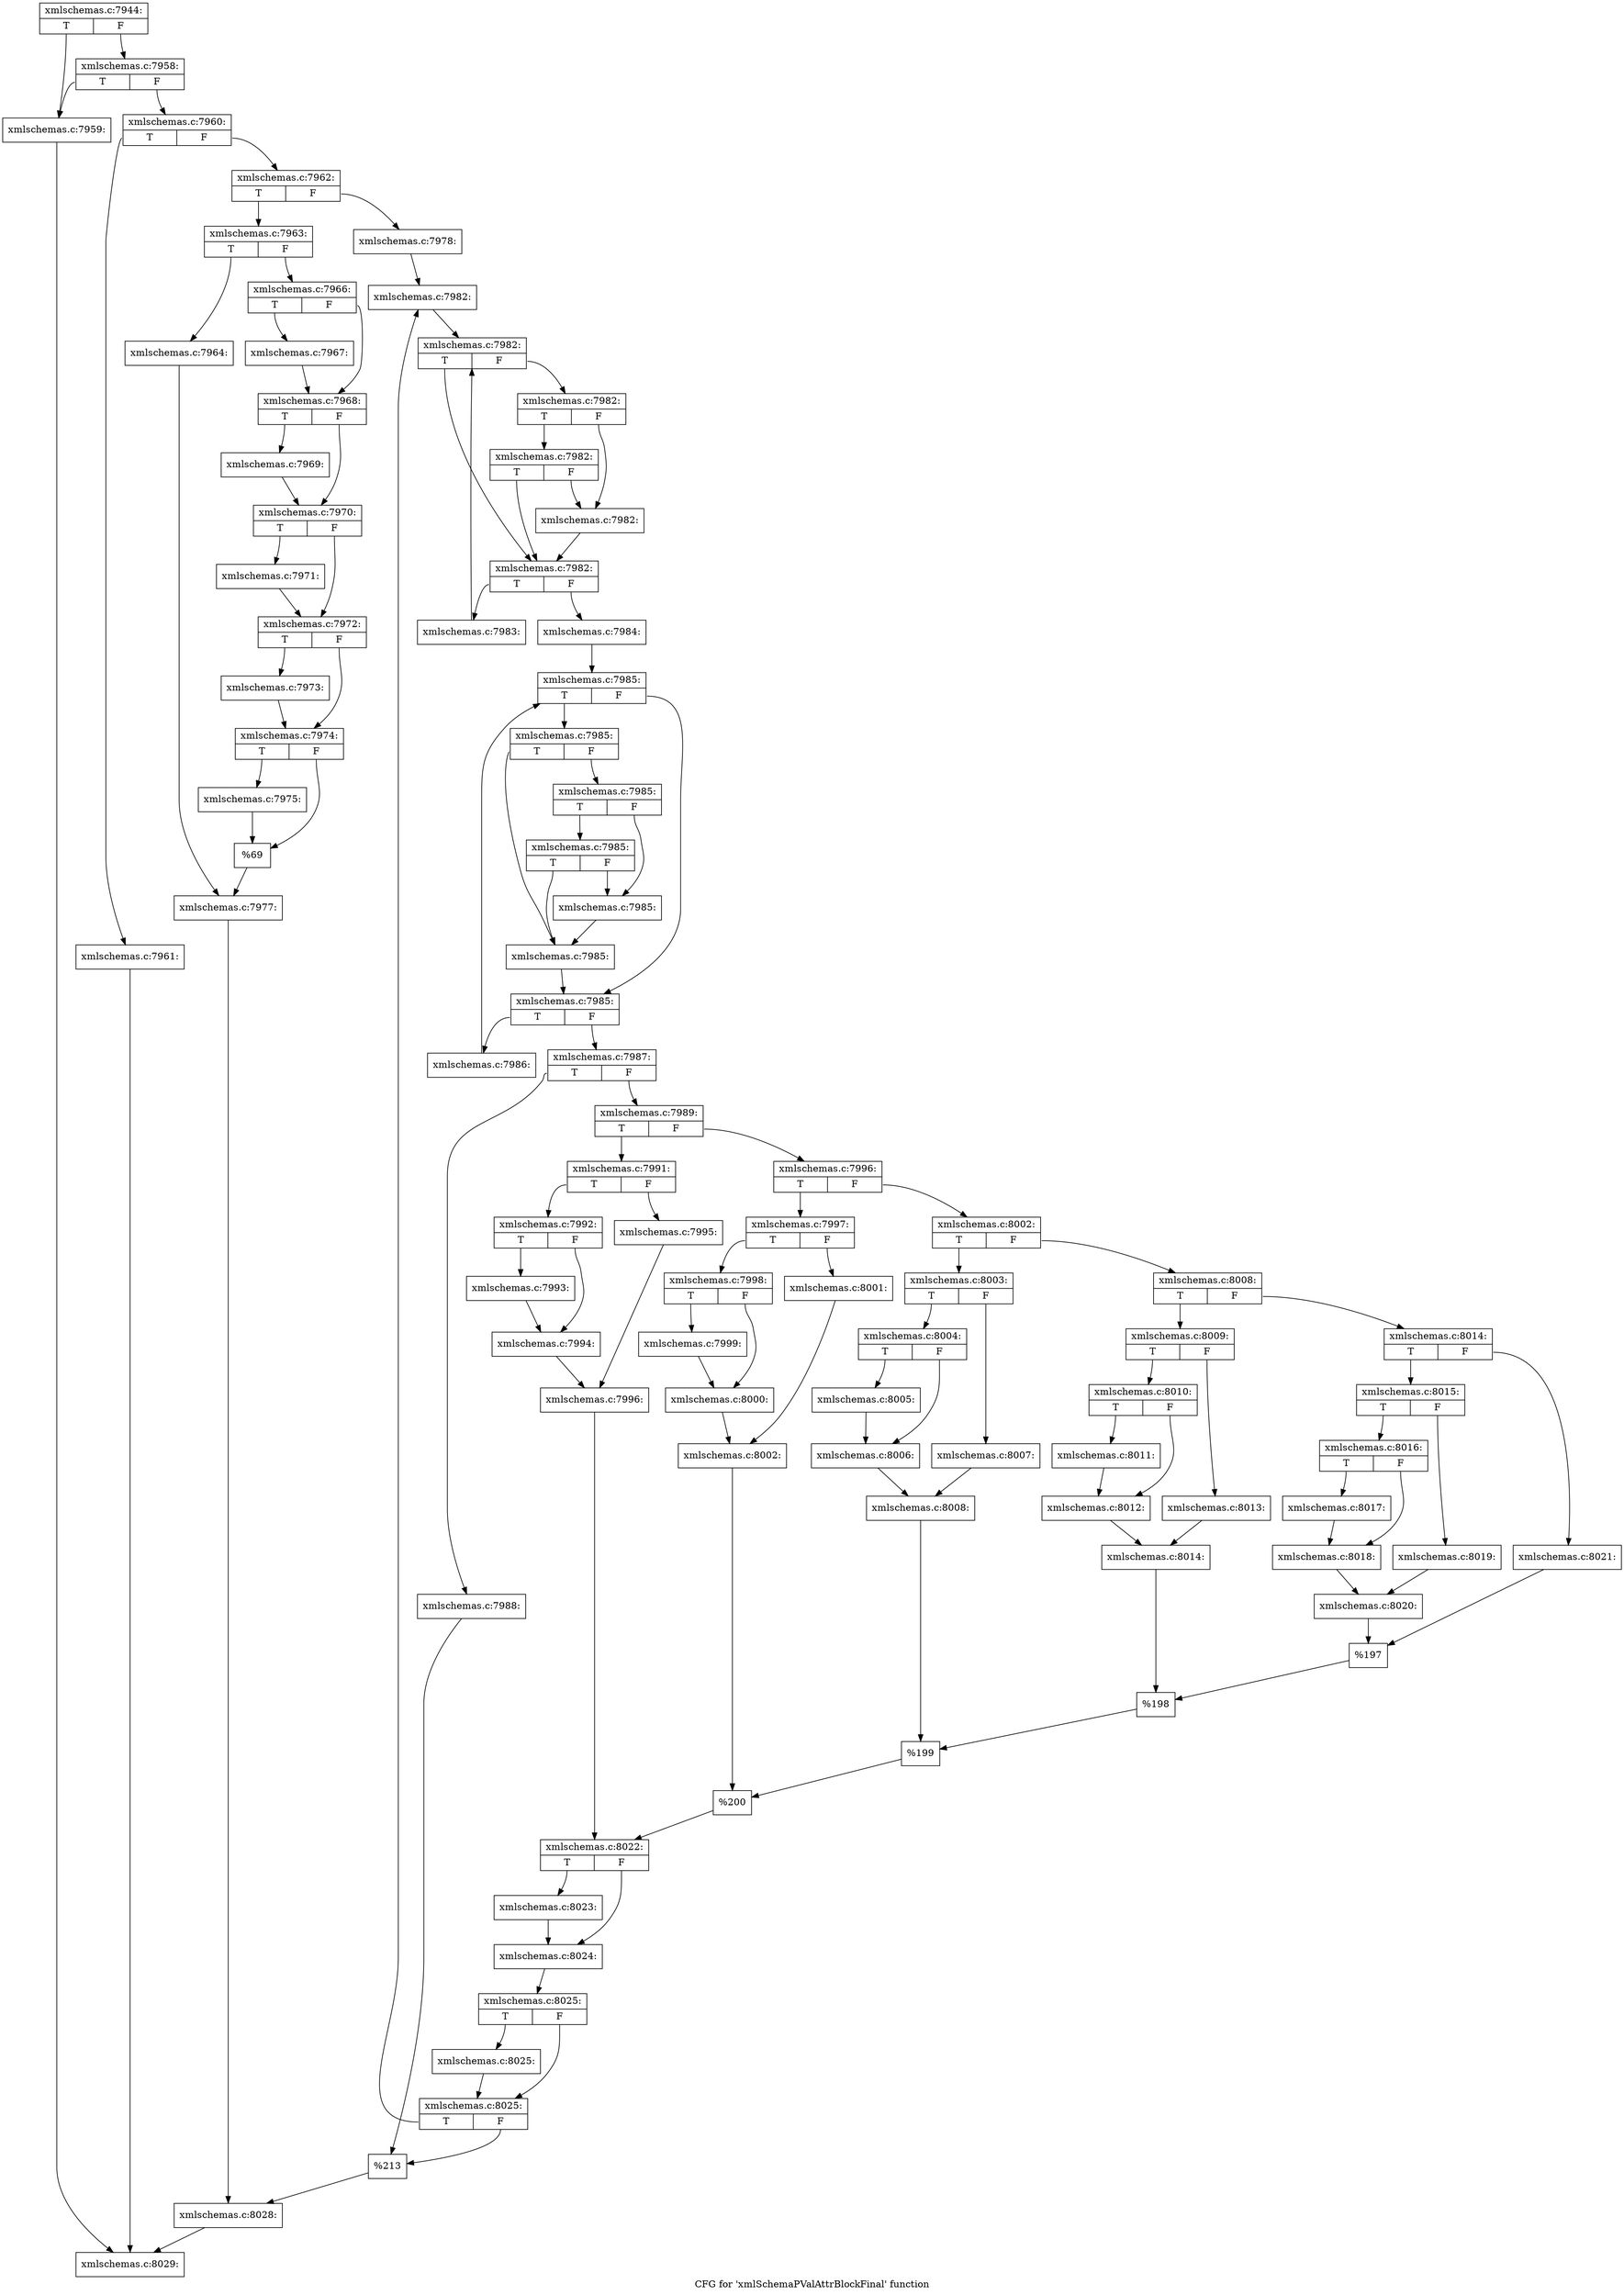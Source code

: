 digraph "CFG for 'xmlSchemaPValAttrBlockFinal' function" {
	label="CFG for 'xmlSchemaPValAttrBlockFinal' function";

	Node0x55d025f4c1f0 [shape=record,label="{xmlschemas.c:7944:|{<s0>T|<s1>F}}"];
	Node0x55d025f4c1f0:s0 -> Node0x55d025f59bd0;
	Node0x55d025f4c1f0:s1 -> Node0x55d025f59c70;
	Node0x55d025f59c70 [shape=record,label="{xmlschemas.c:7958:|{<s0>T|<s1>F}}"];
	Node0x55d025f59c70:s0 -> Node0x55d025f59bd0;
	Node0x55d025f59c70:s1 -> Node0x55d025f59c20;
	Node0x55d025f59bd0 [shape=record,label="{xmlschemas.c:7959:}"];
	Node0x55d025f59bd0 -> Node0x55d025f51d50;
	Node0x55d025f59c20 [shape=record,label="{xmlschemas.c:7960:|{<s0>T|<s1>F}}"];
	Node0x55d025f59c20:s0 -> Node0x55d025f5a3c0;
	Node0x55d025f59c20:s1 -> Node0x55d025f5a410;
	Node0x55d025f5a3c0 [shape=record,label="{xmlschemas.c:7961:}"];
	Node0x55d025f5a3c0 -> Node0x55d025f51d50;
	Node0x55d025f5a410 [shape=record,label="{xmlschemas.c:7962:|{<s0>T|<s1>F}}"];
	Node0x55d025f5a410:s0 -> Node0x55d025f5aa20;
	Node0x55d025f5a410:s1 -> Node0x55d025f5aac0;
	Node0x55d025f5aa20 [shape=record,label="{xmlschemas.c:7963:|{<s0>T|<s1>F}}"];
	Node0x55d025f5aa20:s0 -> Node0x55d025f5afc0;
	Node0x55d025f5aa20:s1 -> Node0x55d025f5b060;
	Node0x55d025f5afc0 [shape=record,label="{xmlschemas.c:7964:}"];
	Node0x55d025f5afc0 -> Node0x55d025f5b010;
	Node0x55d025f5b060 [shape=record,label="{xmlschemas.c:7966:|{<s0>T|<s1>F}}"];
	Node0x55d025f5b060:s0 -> Node0x55d025f5b730;
	Node0x55d025f5b060:s1 -> Node0x55d025f5b780;
	Node0x55d025f5b730 [shape=record,label="{xmlschemas.c:7967:}"];
	Node0x55d025f5b730 -> Node0x55d025f5b780;
	Node0x55d025f5b780 [shape=record,label="{xmlschemas.c:7968:|{<s0>T|<s1>F}}"];
	Node0x55d025f5b780:s0 -> Node0x55d025f5be10;
	Node0x55d025f5b780:s1 -> Node0x55d025f5be60;
	Node0x55d025f5be10 [shape=record,label="{xmlschemas.c:7969:}"];
	Node0x55d025f5be10 -> Node0x55d025f5be60;
	Node0x55d025f5be60 [shape=record,label="{xmlschemas.c:7970:|{<s0>T|<s1>F}}"];
	Node0x55d025f5be60:s0 -> Node0x55d025f5c4f0;
	Node0x55d025f5be60:s1 -> Node0x55d025f5c540;
	Node0x55d025f5c4f0 [shape=record,label="{xmlschemas.c:7971:}"];
	Node0x55d025f5c4f0 -> Node0x55d025f5c540;
	Node0x55d025f5c540 [shape=record,label="{xmlschemas.c:7972:|{<s0>T|<s1>F}}"];
	Node0x55d025f5c540:s0 -> Node0x55d025f5cbd0;
	Node0x55d025f5c540:s1 -> Node0x55d025f5cc20;
	Node0x55d025f5cbd0 [shape=record,label="{xmlschemas.c:7973:}"];
	Node0x55d025f5cbd0 -> Node0x55d025f5cc20;
	Node0x55d025f5cc20 [shape=record,label="{xmlschemas.c:7974:|{<s0>T|<s1>F}}"];
	Node0x55d025f5cc20:s0 -> Node0x55d025f5d2b0;
	Node0x55d025f5cc20:s1 -> Node0x55d025f5d300;
	Node0x55d025f5d2b0 [shape=record,label="{xmlschemas.c:7975:}"];
	Node0x55d025f5d2b0 -> Node0x55d025f5d300;
	Node0x55d025f5d300 [shape=record,label="{%69}"];
	Node0x55d025f5d300 -> Node0x55d025f5b010;
	Node0x55d025f5b010 [shape=record,label="{xmlschemas.c:7977:}"];
	Node0x55d025f5b010 -> Node0x55d025f5aa70;
	Node0x55d025f5aac0 [shape=record,label="{xmlschemas.c:7978:}"];
	Node0x55d025f5aac0 -> Node0x55d025f5e530;
	Node0x55d025f5e530 [shape=record,label="{xmlschemas.c:7982:}"];
	Node0x55d025f5e530 -> Node0x55d025f5e7f0;
	Node0x55d025f5e7f0 [shape=record,label="{xmlschemas.c:7982:|{<s0>T|<s1>F}}"];
	Node0x55d025f5e7f0:s0 -> Node0x55d025f5e990;
	Node0x55d025f5e7f0:s1 -> Node0x55d025f5ea30;
	Node0x55d025f5ea30 [shape=record,label="{xmlschemas.c:7982:|{<s0>T|<s1>F}}"];
	Node0x55d025f5ea30:s0 -> Node0x55d025f5ec90;
	Node0x55d025f5ea30:s1 -> Node0x55d025f5e9e0;
	Node0x55d025f5ec90 [shape=record,label="{xmlschemas.c:7982:|{<s0>T|<s1>F}}"];
	Node0x55d025f5ec90:s0 -> Node0x55d025f5e990;
	Node0x55d025f5ec90:s1 -> Node0x55d025f5e9e0;
	Node0x55d025f5e9e0 [shape=record,label="{xmlschemas.c:7982:}"];
	Node0x55d025f5e9e0 -> Node0x55d025f5e990;
	Node0x55d025f5e990 [shape=record,label="{xmlschemas.c:7982:|{<s0>T|<s1>F}}"];
	Node0x55d025f5e990:s0 -> Node0x55d025f5f0c0;
	Node0x55d025f5e990:s1 -> Node0x55d025f5e910;
	Node0x55d025f5f0c0 [shape=record,label="{xmlschemas.c:7983:}"];
	Node0x55d025f5f0c0 -> Node0x55d025f5e7f0;
	Node0x55d025f5e910 [shape=record,label="{xmlschemas.c:7984:}"];
	Node0x55d025f5e910 -> Node0x55d025f5f7f0;
	Node0x55d025f5f7f0 [shape=record,label="{xmlschemas.c:7985:|{<s0>T|<s1>F}}"];
	Node0x55d025f5f7f0:s0 -> Node0x55d025f5fae0;
	Node0x55d025f5f7f0:s1 -> Node0x55d025f5fa90;
	Node0x55d025f5fae0 [shape=record,label="{xmlschemas.c:7985:|{<s0>T|<s1>F}}"];
	Node0x55d025f5fae0:s0 -> Node0x55d025f5ff10;
	Node0x55d025f5fae0:s1 -> Node0x55d025f5ffb0;
	Node0x55d025f5ffb0 [shape=record,label="{xmlschemas.c:7985:|{<s0>T|<s1>F}}"];
	Node0x55d025f5ffb0:s0 -> Node0x55d025f60210;
	Node0x55d025f5ffb0:s1 -> Node0x55d025f5ff60;
	Node0x55d025f60210 [shape=record,label="{xmlschemas.c:7985:|{<s0>T|<s1>F}}"];
	Node0x55d025f60210:s0 -> Node0x55d025f5ff10;
	Node0x55d025f60210:s1 -> Node0x55d025f5ff60;
	Node0x55d025f5ff60 [shape=record,label="{xmlschemas.c:7985:}"];
	Node0x55d025f5ff60 -> Node0x55d025f5ff10;
	Node0x55d025f5ff10 [shape=record,label="{xmlschemas.c:7985:}"];
	Node0x55d025f5ff10 -> Node0x55d025f5fa90;
	Node0x55d025f5fa90 [shape=record,label="{xmlschemas.c:7985:|{<s0>T|<s1>F}}"];
	Node0x55d025f5fa90:s0 -> Node0x55d025f606c0;
	Node0x55d025f5fa90:s1 -> Node0x55d025f5fa10;
	Node0x55d025f606c0 [shape=record,label="{xmlschemas.c:7986:}"];
	Node0x55d025f606c0 -> Node0x55d025f5f7f0;
	Node0x55d025f5fa10 [shape=record,label="{xmlschemas.c:7987:|{<s0>T|<s1>F}}"];
	Node0x55d025f5fa10:s0 -> Node0x55d025f60d90;
	Node0x55d025f5fa10:s1 -> Node0x55d025f60de0;
	Node0x55d025f60d90 [shape=record,label="{xmlschemas.c:7988:}"];
	Node0x55d025f60d90 -> Node0x55d025f5e490;
	Node0x55d025f60de0 [shape=record,label="{xmlschemas.c:7989:|{<s0>T|<s1>F}}"];
	Node0x55d025f60de0:s0 -> Node0x55d025f61f20;
	Node0x55d025f60de0:s1 -> Node0x55d025f61fc0;
	Node0x55d025f61f20 [shape=record,label="{xmlschemas.c:7991:|{<s0>T|<s1>F}}"];
	Node0x55d025f61f20:s0 -> Node0x55d025f62460;
	Node0x55d025f61f20:s1 -> Node0x55d025f62500;
	Node0x55d025f62460 [shape=record,label="{xmlschemas.c:7992:|{<s0>T|<s1>F}}"];
	Node0x55d025f62460:s0 -> Node0x55d025f628f0;
	Node0x55d025f62460:s1 -> Node0x55d025f62940;
	Node0x55d025f628f0 [shape=record,label="{xmlschemas.c:7993:}"];
	Node0x55d025f628f0 -> Node0x55d025f62940;
	Node0x55d025f62940 [shape=record,label="{xmlschemas.c:7994:}"];
	Node0x55d025f62940 -> Node0x55d025f624b0;
	Node0x55d025f62500 [shape=record,label="{xmlschemas.c:7995:}"];
	Node0x55d025f62500 -> Node0x55d025f624b0;
	Node0x55d025f624b0 [shape=record,label="{xmlschemas.c:7996:}"];
	Node0x55d025f624b0 -> Node0x55d025f61f70;
	Node0x55d025f61fc0 [shape=record,label="{xmlschemas.c:7996:|{<s0>T|<s1>F}}"];
	Node0x55d025f61fc0:s0 -> Node0x55d025f63460;
	Node0x55d025f61fc0:s1 -> Node0x55d025f63500;
	Node0x55d025f63460 [shape=record,label="{xmlschemas.c:7997:|{<s0>T|<s1>F}}"];
	Node0x55d025f63460:s0 -> Node0x55d025f63a30;
	Node0x55d025f63460:s1 -> Node0x55d025f63ad0;
	Node0x55d025f63a30 [shape=record,label="{xmlschemas.c:7998:|{<s0>T|<s1>F}}"];
	Node0x55d025f63a30:s0 -> Node0x55d025f63ec0;
	Node0x55d025f63a30:s1 -> Node0x55d025f63f10;
	Node0x55d025f63ec0 [shape=record,label="{xmlschemas.c:7999:}"];
	Node0x55d025f63ec0 -> Node0x55d025f63f10;
	Node0x55d025f63f10 [shape=record,label="{xmlschemas.c:8000:}"];
	Node0x55d025f63f10 -> Node0x55d025f63a80;
	Node0x55d025f63ad0 [shape=record,label="{xmlschemas.c:8001:}"];
	Node0x55d025f63ad0 -> Node0x55d025f63a80;
	Node0x55d025f63a80 [shape=record,label="{xmlschemas.c:8002:}"];
	Node0x55d025f63a80 -> Node0x55d025f634b0;
	Node0x55d025f63500 [shape=record,label="{xmlschemas.c:8002:|{<s0>T|<s1>F}}"];
	Node0x55d025f63500:s0 -> Node0x55d025f64a30;
	Node0x55d025f63500:s1 -> Node0x55d025f64ad0;
	Node0x55d025f64a30 [shape=record,label="{xmlschemas.c:8003:|{<s0>T|<s1>F}}"];
	Node0x55d025f64a30:s0 -> Node0x55d025f650a0;
	Node0x55d025f64a30:s1 -> Node0x55d025f65140;
	Node0x55d025f650a0 [shape=record,label="{xmlschemas.c:8004:|{<s0>T|<s1>F}}"];
	Node0x55d025f650a0:s0 -> Node0x55d025f65530;
	Node0x55d025f650a0:s1 -> Node0x55d025f65580;
	Node0x55d025f65530 [shape=record,label="{xmlschemas.c:8005:}"];
	Node0x55d025f65530 -> Node0x55d025f65580;
	Node0x55d025f65580 [shape=record,label="{xmlschemas.c:8006:}"];
	Node0x55d025f65580 -> Node0x55d025f650f0;
	Node0x55d025f65140 [shape=record,label="{xmlschemas.c:8007:}"];
	Node0x55d025f65140 -> Node0x55d025f650f0;
	Node0x55d025f650f0 [shape=record,label="{xmlschemas.c:8008:}"];
	Node0x55d025f650f0 -> Node0x55d025f64a80;
	Node0x55d025f64ad0 [shape=record,label="{xmlschemas.c:8008:|{<s0>T|<s1>F}}"];
	Node0x55d025f64ad0:s0 -> Node0x55d025f660a0;
	Node0x55d025f64ad0:s1 -> Node0x55d025f66140;
	Node0x55d025f660a0 [shape=record,label="{xmlschemas.c:8009:|{<s0>T|<s1>F}}"];
	Node0x55d025f660a0:s0 -> Node0x55d025f666e0;
	Node0x55d025f660a0:s1 -> Node0x55d025f66780;
	Node0x55d025f666e0 [shape=record,label="{xmlschemas.c:8010:|{<s0>T|<s1>F}}"];
	Node0x55d025f666e0:s0 -> Node0x55d025f66b70;
	Node0x55d025f666e0:s1 -> Node0x55d025f66bc0;
	Node0x55d025f66b70 [shape=record,label="{xmlschemas.c:8011:}"];
	Node0x55d025f66b70 -> Node0x55d025f66bc0;
	Node0x55d025f66bc0 [shape=record,label="{xmlschemas.c:8012:}"];
	Node0x55d025f66bc0 -> Node0x55d025f66730;
	Node0x55d025f66780 [shape=record,label="{xmlschemas.c:8013:}"];
	Node0x55d025f66780 -> Node0x55d025f66730;
	Node0x55d025f66730 [shape=record,label="{xmlschemas.c:8014:}"];
	Node0x55d025f66730 -> Node0x55d025f660f0;
	Node0x55d025f66140 [shape=record,label="{xmlschemas.c:8014:|{<s0>T|<s1>F}}"];
	Node0x55d025f66140:s0 -> Node0x55d025f676e0;
	Node0x55d025f66140:s1 -> Node0x55d025f67780;
	Node0x55d025f676e0 [shape=record,label="{xmlschemas.c:8015:|{<s0>T|<s1>F}}"];
	Node0x55d025f676e0:s0 -> Node0x55d025f67d20;
	Node0x55d025f676e0:s1 -> Node0x55d025f67dc0;
	Node0x55d025f67d20 [shape=record,label="{xmlschemas.c:8016:|{<s0>T|<s1>F}}"];
	Node0x55d025f67d20:s0 -> Node0x55d025f681b0;
	Node0x55d025f67d20:s1 -> Node0x55d025f68200;
	Node0x55d025f681b0 [shape=record,label="{xmlschemas.c:8017:}"];
	Node0x55d025f681b0 -> Node0x55d025f68200;
	Node0x55d025f68200 [shape=record,label="{xmlschemas.c:8018:}"];
	Node0x55d025f68200 -> Node0x55d025f67d70;
	Node0x55d025f67dc0 [shape=record,label="{xmlschemas.c:8019:}"];
	Node0x55d025f67dc0 -> Node0x55d025f67d70;
	Node0x55d025f67d70 [shape=record,label="{xmlschemas.c:8020:}"];
	Node0x55d025f67d70 -> Node0x55d025f67730;
	Node0x55d025f67780 [shape=record,label="{xmlschemas.c:8021:}"];
	Node0x55d025f67780 -> Node0x55d025f67730;
	Node0x55d025f67730 [shape=record,label="{%197}"];
	Node0x55d025f67730 -> Node0x55d025f660f0;
	Node0x55d025f660f0 [shape=record,label="{%198}"];
	Node0x55d025f660f0 -> Node0x55d025f64a80;
	Node0x55d025f64a80 [shape=record,label="{%199}"];
	Node0x55d025f64a80 -> Node0x55d025f634b0;
	Node0x55d025f634b0 [shape=record,label="{%200}"];
	Node0x55d025f634b0 -> Node0x55d025f61f70;
	Node0x55d025f61f70 [shape=record,label="{xmlschemas.c:8022:|{<s0>T|<s1>F}}"];
	Node0x55d025f61f70:s0 -> Node0x55d025f691f0;
	Node0x55d025f61f70:s1 -> Node0x55d025f69240;
	Node0x55d025f691f0 [shape=record,label="{xmlschemas.c:8023:}"];
	Node0x55d025f691f0 -> Node0x55d025f69240;
	Node0x55d025f69240 [shape=record,label="{xmlschemas.c:8024:}"];
	Node0x55d025f69240 -> Node0x55d025f5e4e0;
	Node0x55d025f5e4e0 [shape=record,label="{xmlschemas.c:8025:|{<s0>T|<s1>F}}"];
	Node0x55d025f5e4e0:s0 -> Node0x55d025f699c0;
	Node0x55d025f5e4e0:s1 -> Node0x55d025f69970;
	Node0x55d025f699c0 [shape=record,label="{xmlschemas.c:8025:}"];
	Node0x55d025f699c0 -> Node0x55d025f69970;
	Node0x55d025f69970 [shape=record,label="{xmlschemas.c:8025:|{<s0>T|<s1>F}}"];
	Node0x55d025f69970:s0 -> Node0x55d025f5e530;
	Node0x55d025f69970:s1 -> Node0x55d025f5e490;
	Node0x55d025f5e490 [shape=record,label="{%213}"];
	Node0x55d025f5e490 -> Node0x55d025f5aa70;
	Node0x55d025f5aa70 [shape=record,label="{xmlschemas.c:8028:}"];
	Node0x55d025f5aa70 -> Node0x55d025f51d50;
	Node0x55d025f51d50 [shape=record,label="{xmlschemas.c:8029:}"];
}
